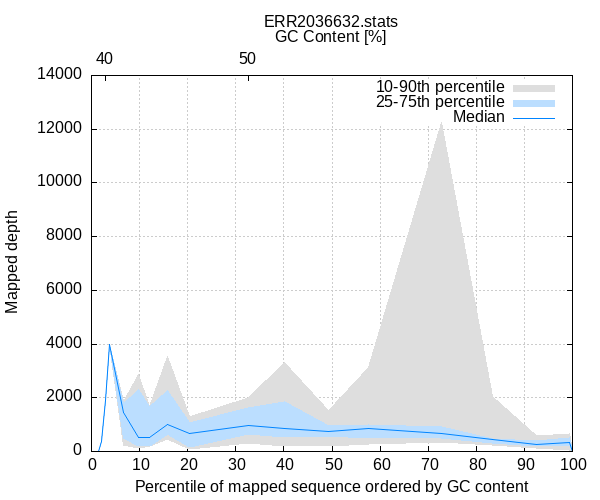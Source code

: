 
            set terminal png size 600,500 truecolor
            set output "ERR2036632-gc-depth.png"
            set grid xtics ytics y2tics back lc rgb "#cccccc"
            set ylabel "Mapped depth"
            set xlabel "Percentile of mapped sequence ordered by GC content"
            set x2label "GC Content [%]"
            set title "ERR2036632.stats" noenhanced
            set x2tics ("30" 3.030,"40" 3.030,"50" 32.576)
            set xtics nomirror
            set xrange [0.1:99.9]

            plot '-' using 1:2:3 with filledcurve lt 1 lc rgb "#dedede" t '10-90th percentile' , \
                 '-' using 1:2:3 with filledcurve lt 1 lc rgb "#bbdeff" t '25-75th percentile' , \
                 '-' using 1:2 with lines lc rgb "#0084ff" t 'Median'
        1.515	0.000	0.000
2.273	377.942	377.942
3.030	1894.341	1894.341
3.788	3985.403	3985.403
6.818	210.558	1857.405
9.848	107.293	2867.087
12.121	176.548	1671.859
15.909	455.887	3531.109
20.455	88.831	1284.630
32.576	279.554	2027.094
40.152	203.836	3298.809
49.242	187.507	1523.384
57.576	265.690	3114.129
72.727	347.676	12249.852
83.333	205.604	2031.902
92.424	107.660	584.028
99.242	41.027	680.073
100.000	7.319	7.319
end
1.515	0.000	0.000
2.273	377.942	377.942
3.030	1894.341	1894.341
3.788	3985.403	3985.403
6.818	478.934	1801.583
9.848	175.518	2311.235
12.121	176.548	1671.859
15.909	629.960	2288.790
20.455	157.861	1096.164
32.576	639.952	1650.514
40.152	504.289	1849.099
49.242	564.964	980.659
57.576	478.144	1012.173
72.727	491.776	938.241
83.333	298.738	479.854
92.424	173.083	417.030
99.242	241.597	502.935
100.000	7.319	7.319
end
1.515	0.000
2.273	377.942
3.030	1894.341
3.788	3985.403
6.818	1459.091
9.848	511.935
12.121	509.343
15.909	990.667
20.455	657.613
32.576	959.369
40.152	867.451
49.242	738.600
57.576	846.547
72.727	658.459
83.333	436.681
92.424	271.270
99.242	319.745
100.000	7.319
end
